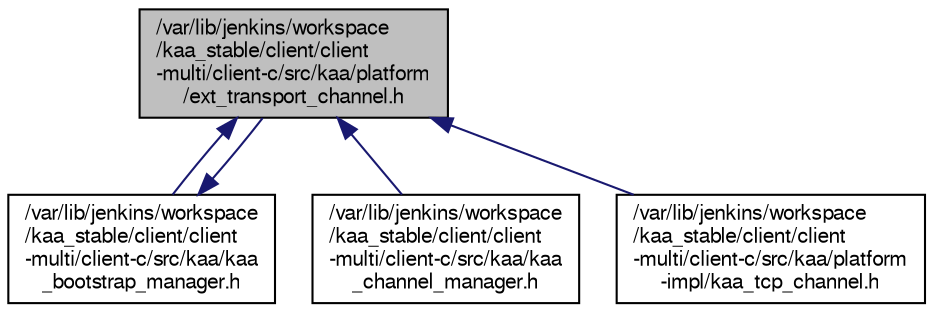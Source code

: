 digraph "/var/lib/jenkins/workspace/kaa_stable/client/client-multi/client-c/src/kaa/platform/ext_transport_channel.h"
{
  bgcolor="transparent";
  edge [fontname="FreeSans",fontsize="10",labelfontname="FreeSans",labelfontsize="10"];
  node [fontname="FreeSans",fontsize="10",shape=record];
  Node1 [label="/var/lib/jenkins/workspace\l/kaa_stable/client/client\l-multi/client-c/src/kaa/platform\l/ext_transport_channel.h",height=0.2,width=0.4,color="black", fillcolor="grey75", style="filled" fontcolor="black"];
  Node1 -> Node2 [dir="back",color="midnightblue",fontsize="10",style="solid",fontname="FreeSans"];
  Node2 [label="/var/lib/jenkins/workspace\l/kaa_stable/client/client\l-multi/client-c/src/kaa/kaa\l_bootstrap_manager.h",height=0.2,width=0.4,color="black",URL="$kaa__bootstrap__manager_8h.html"];
  Node2 -> Node1 [dir="back",color="midnightblue",fontsize="10",style="solid",fontname="FreeSans"];
  Node1 -> Node3 [dir="back",color="midnightblue",fontsize="10",style="solid",fontname="FreeSans"];
  Node3 [label="/var/lib/jenkins/workspace\l/kaa_stable/client/client\l-multi/client-c/src/kaa/kaa\l_channel_manager.h",height=0.2,width=0.4,color="black",URL="$kaa__channel__manager_8h.html",tooltip="User defined channels manager for Kaa C SDK. "];
  Node1 -> Node4 [dir="back",color="midnightblue",fontsize="10",style="solid",fontname="FreeSans"];
  Node4 [label="/var/lib/jenkins/workspace\l/kaa_stable/client/client\l-multi/client-c/src/kaa/platform\l-impl/kaa_tcp_channel.h",height=0.2,width=0.4,color="black",URL="$kaa__tcp__channel_8h.html"];
}
